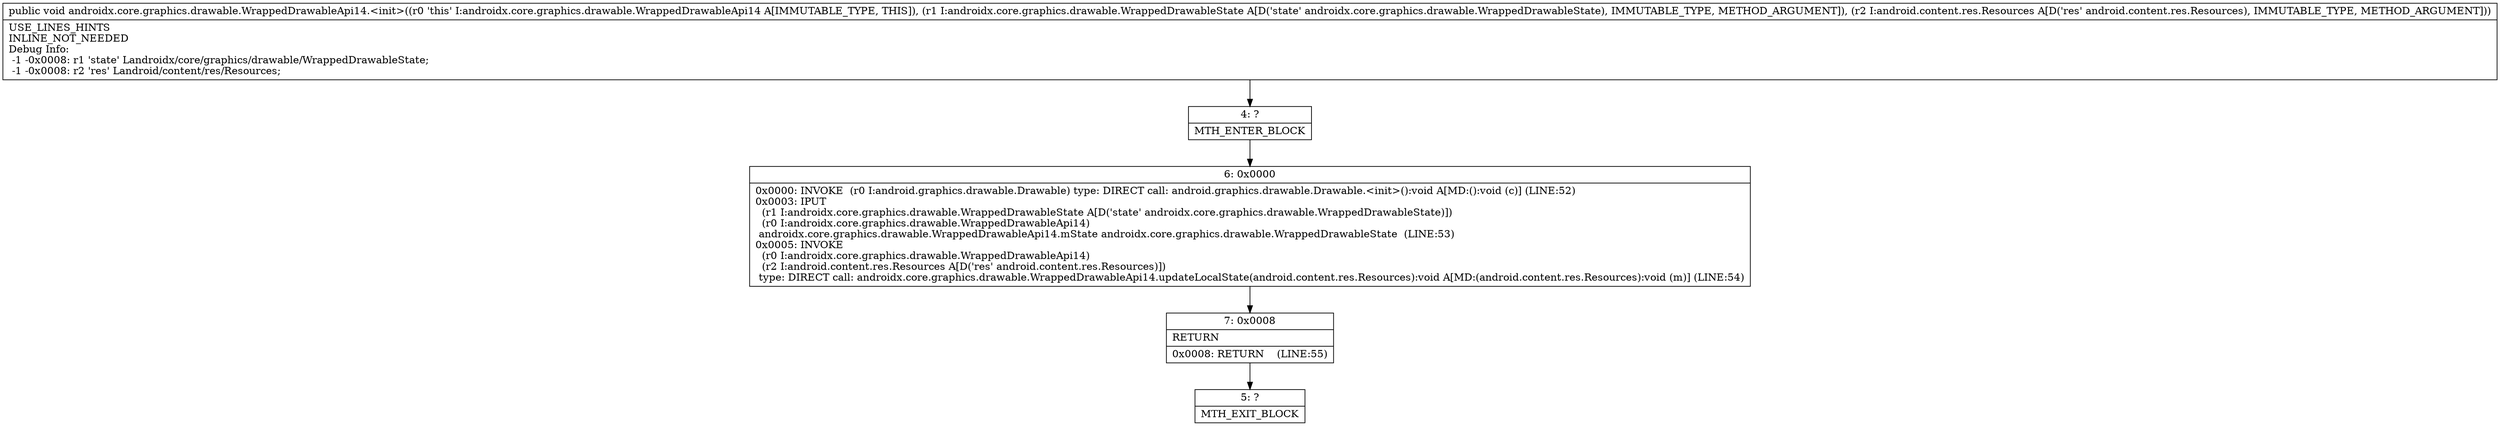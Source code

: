 digraph "CFG forandroidx.core.graphics.drawable.WrappedDrawableApi14.\<init\>(Landroidx\/core\/graphics\/drawable\/WrappedDrawableState;Landroid\/content\/res\/Resources;)V" {
Node_4 [shape=record,label="{4\:\ ?|MTH_ENTER_BLOCK\l}"];
Node_6 [shape=record,label="{6\:\ 0x0000|0x0000: INVOKE  (r0 I:android.graphics.drawable.Drawable) type: DIRECT call: android.graphics.drawable.Drawable.\<init\>():void A[MD:():void (c)] (LINE:52)\l0x0003: IPUT  \l  (r1 I:androidx.core.graphics.drawable.WrappedDrawableState A[D('state' androidx.core.graphics.drawable.WrappedDrawableState)])\l  (r0 I:androidx.core.graphics.drawable.WrappedDrawableApi14)\l androidx.core.graphics.drawable.WrappedDrawableApi14.mState androidx.core.graphics.drawable.WrappedDrawableState  (LINE:53)\l0x0005: INVOKE  \l  (r0 I:androidx.core.graphics.drawable.WrappedDrawableApi14)\l  (r2 I:android.content.res.Resources A[D('res' android.content.res.Resources)])\l type: DIRECT call: androidx.core.graphics.drawable.WrappedDrawableApi14.updateLocalState(android.content.res.Resources):void A[MD:(android.content.res.Resources):void (m)] (LINE:54)\l}"];
Node_7 [shape=record,label="{7\:\ 0x0008|RETURN\l|0x0008: RETURN    (LINE:55)\l}"];
Node_5 [shape=record,label="{5\:\ ?|MTH_EXIT_BLOCK\l}"];
MethodNode[shape=record,label="{public void androidx.core.graphics.drawable.WrappedDrawableApi14.\<init\>((r0 'this' I:androidx.core.graphics.drawable.WrappedDrawableApi14 A[IMMUTABLE_TYPE, THIS]), (r1 I:androidx.core.graphics.drawable.WrappedDrawableState A[D('state' androidx.core.graphics.drawable.WrappedDrawableState), IMMUTABLE_TYPE, METHOD_ARGUMENT]), (r2 I:android.content.res.Resources A[D('res' android.content.res.Resources), IMMUTABLE_TYPE, METHOD_ARGUMENT]))  | USE_LINES_HINTS\lINLINE_NOT_NEEDED\lDebug Info:\l  \-1 \-0x0008: r1 'state' Landroidx\/core\/graphics\/drawable\/WrappedDrawableState;\l  \-1 \-0x0008: r2 'res' Landroid\/content\/res\/Resources;\l}"];
MethodNode -> Node_4;Node_4 -> Node_6;
Node_6 -> Node_7;
Node_7 -> Node_5;
}

